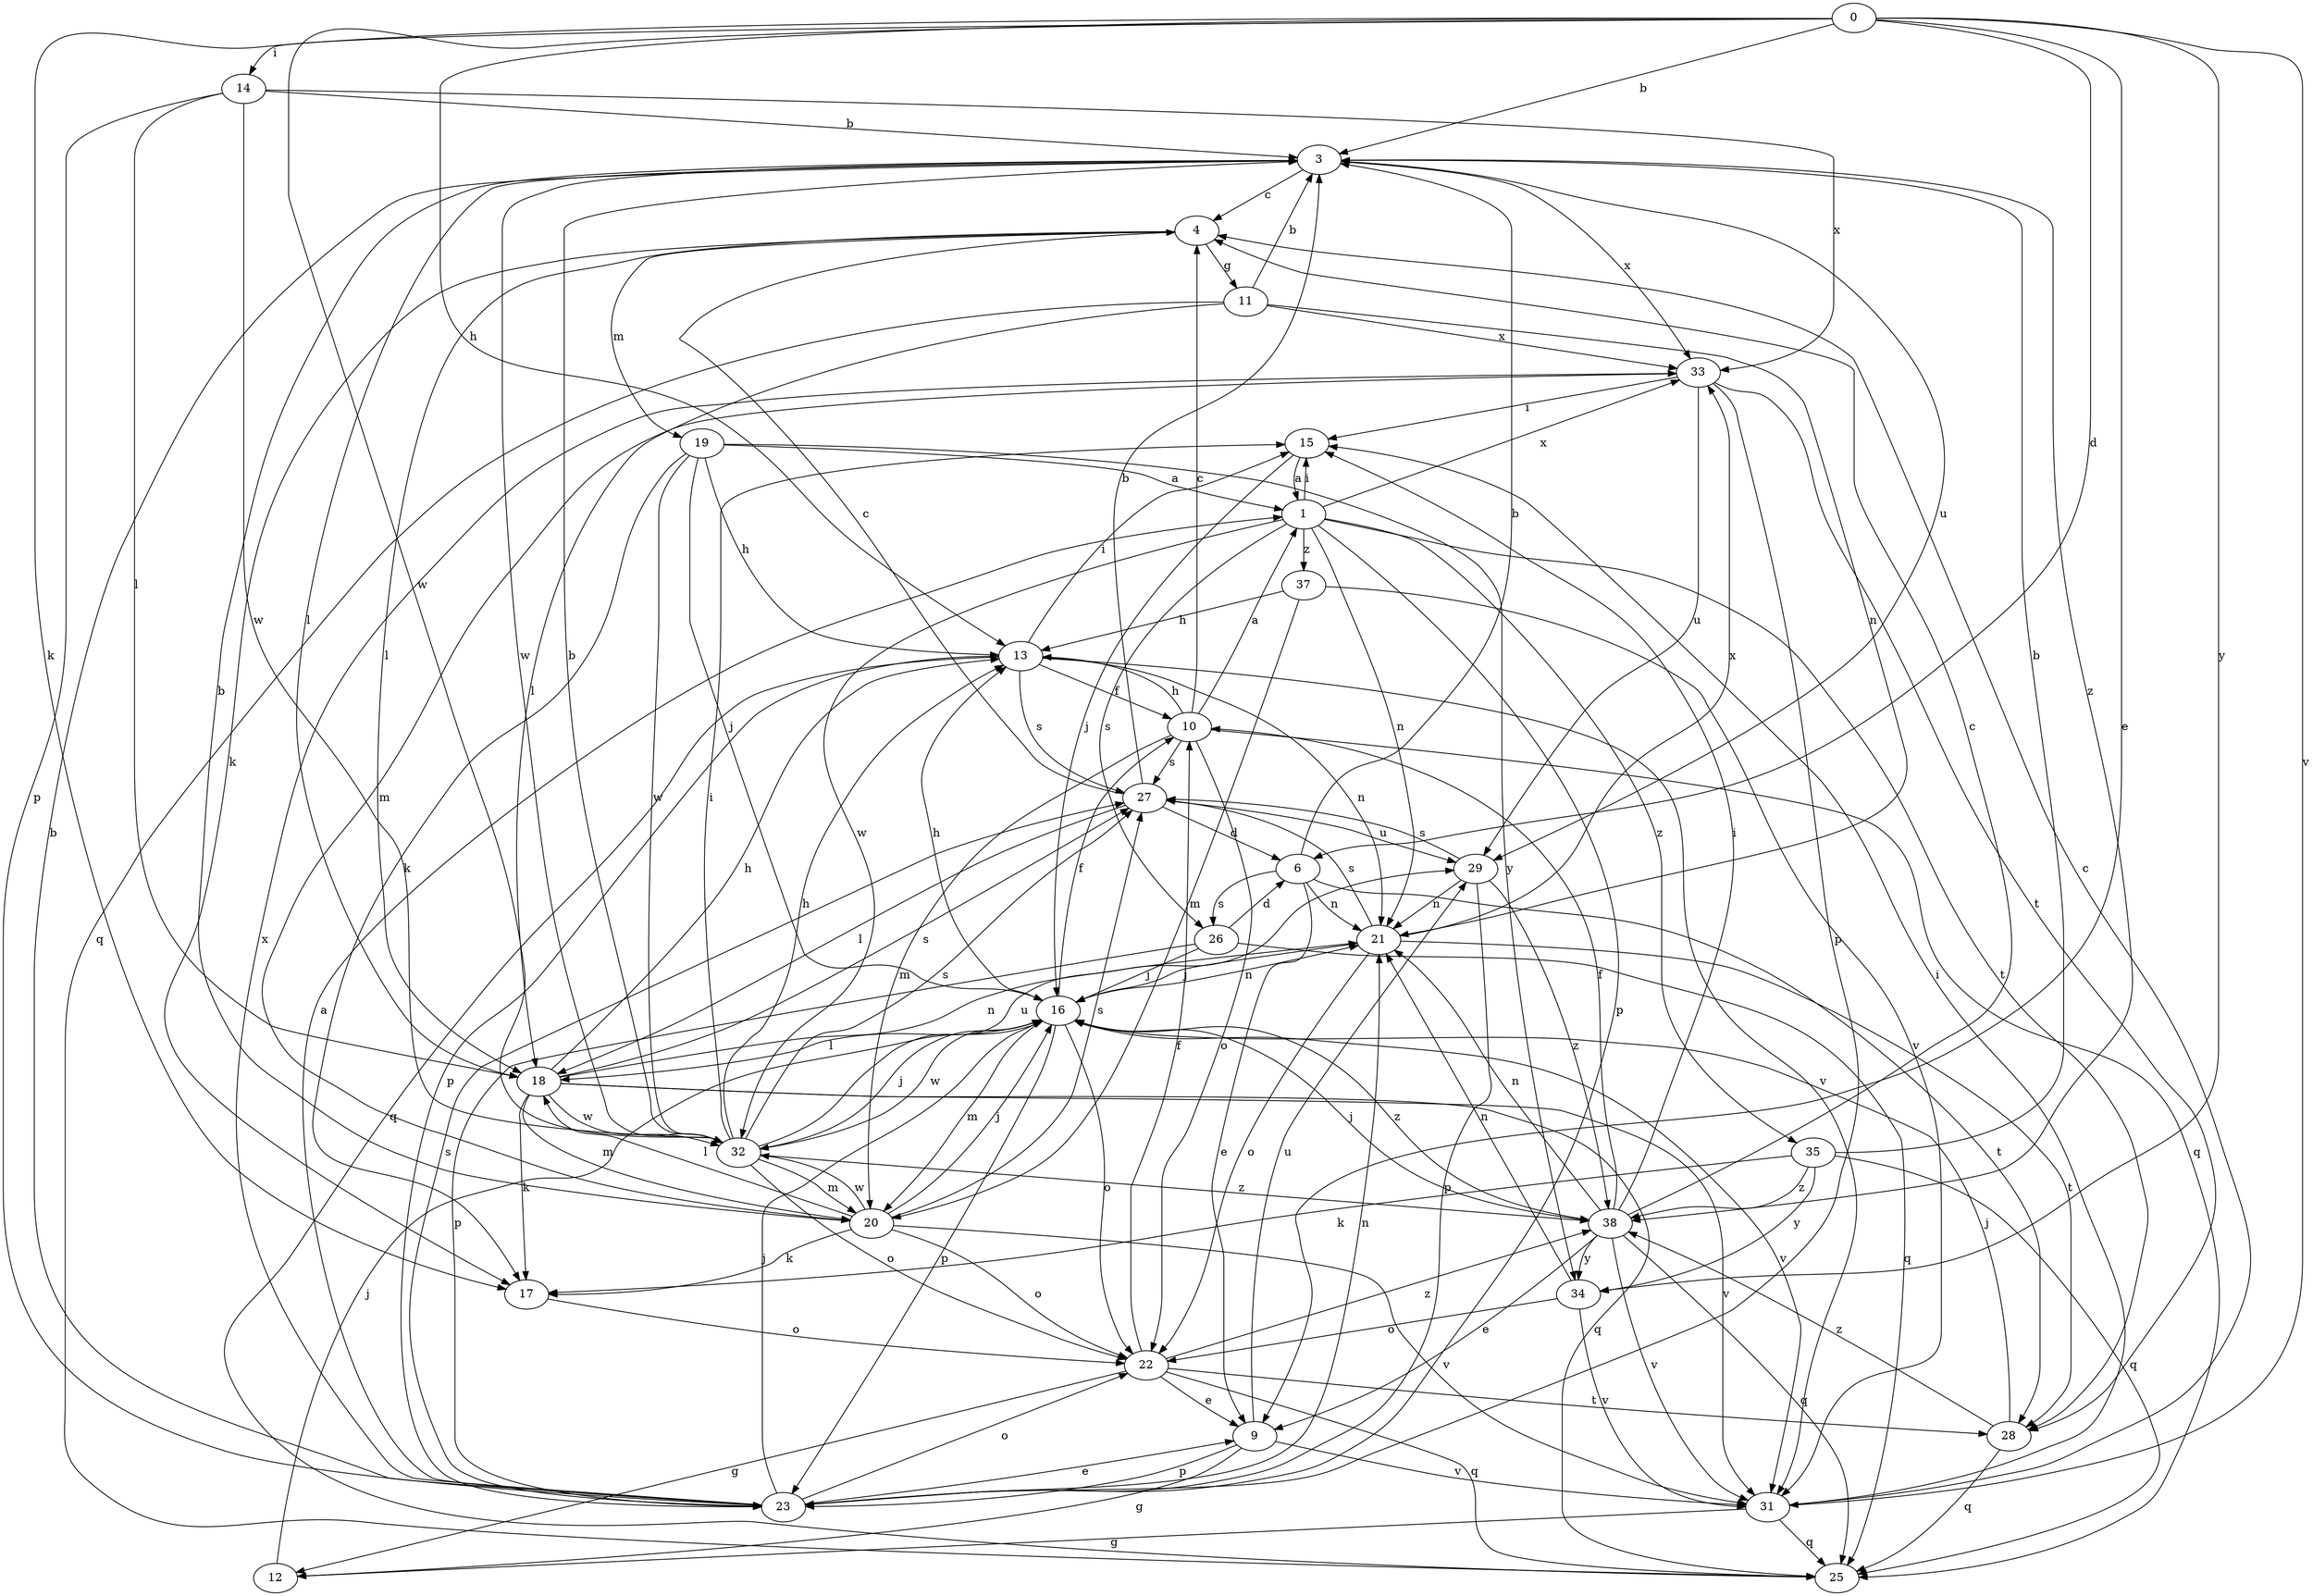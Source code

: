 strict digraph  {
0;
1;
3;
4;
6;
9;
10;
11;
12;
13;
14;
15;
16;
17;
18;
19;
20;
21;
22;
23;
25;
26;
27;
28;
29;
31;
32;
33;
34;
35;
37;
38;
0 -> 3  [label=b];
0 -> 6  [label=d];
0 -> 9  [label=e];
0 -> 13  [label=h];
0 -> 14  [label=i];
0 -> 17  [label=k];
0 -> 31  [label=v];
0 -> 32  [label=w];
0 -> 34  [label=y];
1 -> 15  [label=i];
1 -> 21  [label=n];
1 -> 23  [label=p];
1 -> 26  [label=s];
1 -> 28  [label=t];
1 -> 32  [label=w];
1 -> 33  [label=x];
1 -> 35  [label=z];
1 -> 37  [label=z];
3 -> 4  [label=c];
3 -> 18  [label=l];
3 -> 29  [label=u];
3 -> 32  [label=w];
3 -> 33  [label=x];
3 -> 38  [label=z];
4 -> 11  [label=g];
4 -> 17  [label=k];
4 -> 18  [label=l];
4 -> 19  [label=m];
6 -> 3  [label=b];
6 -> 9  [label=e];
6 -> 21  [label=n];
6 -> 26  [label=s];
6 -> 28  [label=t];
9 -> 12  [label=g];
9 -> 23  [label=p];
9 -> 29  [label=u];
9 -> 31  [label=v];
10 -> 1  [label=a];
10 -> 4  [label=c];
10 -> 13  [label=h];
10 -> 20  [label=m];
10 -> 22  [label=o];
10 -> 25  [label=q];
10 -> 27  [label=s];
11 -> 3  [label=b];
11 -> 18  [label=l];
11 -> 21  [label=n];
11 -> 25  [label=q];
11 -> 33  [label=x];
12 -> 16  [label=j];
13 -> 10  [label=f];
13 -> 15  [label=i];
13 -> 21  [label=n];
13 -> 23  [label=p];
13 -> 25  [label=q];
13 -> 27  [label=s];
13 -> 31  [label=v];
14 -> 3  [label=b];
14 -> 18  [label=l];
14 -> 23  [label=p];
14 -> 32  [label=w];
14 -> 33  [label=x];
15 -> 1  [label=a];
15 -> 16  [label=j];
16 -> 10  [label=f];
16 -> 13  [label=h];
16 -> 18  [label=l];
16 -> 20  [label=m];
16 -> 21  [label=n];
16 -> 22  [label=o];
16 -> 23  [label=p];
16 -> 31  [label=v];
16 -> 32  [label=w];
16 -> 38  [label=z];
17 -> 22  [label=o];
18 -> 13  [label=h];
18 -> 17  [label=k];
18 -> 20  [label=m];
18 -> 21  [label=n];
18 -> 25  [label=q];
18 -> 27  [label=s];
18 -> 31  [label=v];
18 -> 32  [label=w];
19 -> 1  [label=a];
19 -> 13  [label=h];
19 -> 16  [label=j];
19 -> 17  [label=k];
19 -> 32  [label=w];
19 -> 34  [label=y];
20 -> 3  [label=b];
20 -> 16  [label=j];
20 -> 17  [label=k];
20 -> 18  [label=l];
20 -> 22  [label=o];
20 -> 27  [label=s];
20 -> 31  [label=v];
20 -> 32  [label=w];
21 -> 16  [label=j];
21 -> 22  [label=o];
21 -> 27  [label=s];
21 -> 28  [label=t];
21 -> 33  [label=x];
22 -> 9  [label=e];
22 -> 10  [label=f];
22 -> 12  [label=g];
22 -> 25  [label=q];
22 -> 28  [label=t];
22 -> 38  [label=z];
23 -> 1  [label=a];
23 -> 3  [label=b];
23 -> 9  [label=e];
23 -> 16  [label=j];
23 -> 21  [label=n];
23 -> 22  [label=o];
23 -> 27  [label=s];
23 -> 33  [label=x];
26 -> 6  [label=d];
26 -> 16  [label=j];
26 -> 23  [label=p];
26 -> 25  [label=q];
27 -> 3  [label=b];
27 -> 4  [label=c];
27 -> 6  [label=d];
27 -> 18  [label=l];
27 -> 29  [label=u];
28 -> 16  [label=j];
28 -> 25  [label=q];
28 -> 38  [label=z];
29 -> 21  [label=n];
29 -> 23  [label=p];
29 -> 27  [label=s];
29 -> 38  [label=z];
31 -> 4  [label=c];
31 -> 12  [label=g];
31 -> 15  [label=i];
31 -> 25  [label=q];
32 -> 3  [label=b];
32 -> 13  [label=h];
32 -> 15  [label=i];
32 -> 16  [label=j];
32 -> 20  [label=m];
32 -> 22  [label=o];
32 -> 27  [label=s];
32 -> 29  [label=u];
32 -> 38  [label=z];
33 -> 15  [label=i];
33 -> 20  [label=m];
33 -> 23  [label=p];
33 -> 28  [label=t];
33 -> 29  [label=u];
34 -> 21  [label=n];
34 -> 22  [label=o];
34 -> 31  [label=v];
35 -> 3  [label=b];
35 -> 17  [label=k];
35 -> 25  [label=q];
35 -> 34  [label=y];
35 -> 38  [label=z];
37 -> 13  [label=h];
37 -> 20  [label=m];
37 -> 31  [label=v];
38 -> 4  [label=c];
38 -> 9  [label=e];
38 -> 10  [label=f];
38 -> 15  [label=i];
38 -> 16  [label=j];
38 -> 21  [label=n];
38 -> 25  [label=q];
38 -> 31  [label=v];
38 -> 34  [label=y];
}
